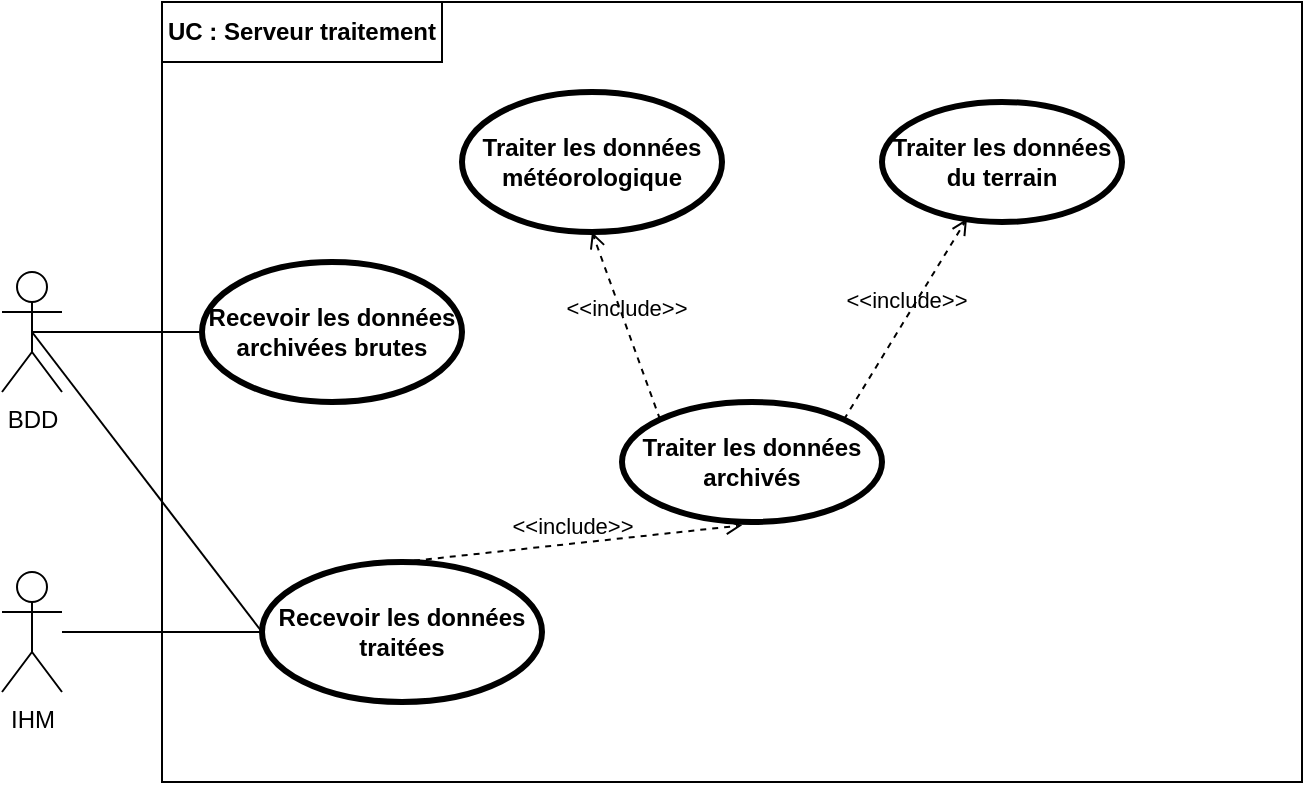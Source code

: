 <mxfile version="26.0.7">
  <diagram name="Page-1" id="W0Lm02oLrqZboVxZn0hC">
    <mxGraphModel dx="1154" dy="532" grid="1" gridSize="10" guides="1" tooltips="1" connect="1" arrows="1" fold="1" page="1" pageScale="1" pageWidth="827" pageHeight="1169" math="0" shadow="0">
      <root>
        <mxCell id="0" />
        <mxCell id="1" parent="0" />
        <mxCell id="A1wWBjNQIWdNoJpYyP1X-2" value="" style="rounded=0;whiteSpace=wrap;html=1;" parent="1" vertex="1">
          <mxGeometry x="110" y="120" width="570" height="390" as="geometry" />
        </mxCell>
        <mxCell id="A1wWBjNQIWdNoJpYyP1X-6" value="&lt;b&gt;UC : Serveur traitement&lt;/b&gt;" style="shape=partialRectangle;whiteSpace=wrap;html=1;top=0;left=0;fillColor=none;" parent="1" vertex="1">
          <mxGeometry x="110" y="120" width="140" height="30" as="geometry" />
        </mxCell>
        <mxCell id="A1wWBjNQIWdNoJpYyP1X-20" value="IHM" style="shape=umlActor;verticalLabelPosition=bottom;verticalAlign=top;html=1;outlineConnect=0;" parent="1" vertex="1">
          <mxGeometry x="30" y="405" width="30" height="60" as="geometry" />
        </mxCell>
        <mxCell id="A1wWBjNQIWdNoJpYyP1X-22" value="" style="endArrow=none;html=1;rounded=0;exitX=0;exitY=0.5;exitDx=0;exitDy=0;" parent="1" source="A1wWBjNQIWdNoJpYyP1X-30" target="A1wWBjNQIWdNoJpYyP1X-20" edge="1">
          <mxGeometry width="50" height="50" relative="1" as="geometry">
            <mxPoint x="145" y="440" as="sourcePoint" />
            <mxPoint x="410" y="270" as="targetPoint" />
          </mxGeometry>
        </mxCell>
        <mxCell id="A1wWBjNQIWdNoJpYyP1X-25" value="Recevoir les données archivées brutes" style="shape=ellipse;html=1;strokeWidth=3;fontStyle=1;whiteSpace=wrap;align=center;perimeter=ellipsePerimeter;" parent="1" vertex="1">
          <mxGeometry x="130" y="250" width="130" height="70" as="geometry" />
        </mxCell>
        <mxCell id="A1wWBjNQIWdNoJpYyP1X-26" value="" style="edgeStyle=none;html=1;endArrow=none;verticalAlign=bottom;rounded=0;exitX=0.5;exitY=0.5;exitDx=0;exitDy=0;exitPerimeter=0;" parent="1" source="ZLsyZE4Ogy_-Gi288YGF-1" target="A1wWBjNQIWdNoJpYyP1X-25" edge="1">
          <mxGeometry width="160" relative="1" as="geometry">
            <mxPoint x="765.0" y="275.0" as="sourcePoint" />
            <mxPoint x="460" y="300" as="targetPoint" />
          </mxGeometry>
        </mxCell>
        <mxCell id="A1wWBjNQIWdNoJpYyP1X-30" value="Recevoir les données traitées" style="shape=ellipse;html=1;strokeWidth=3;fontStyle=1;whiteSpace=wrap;align=center;perimeter=ellipsePerimeter;" parent="1" vertex="1">
          <mxGeometry x="160" y="400" width="140" height="70" as="geometry" />
        </mxCell>
        <mxCell id="A1wWBjNQIWdNoJpYyP1X-32" value="Traiter les données météorologique" style="shape=ellipse;html=1;strokeWidth=3;fontStyle=1;whiteSpace=wrap;align=center;perimeter=ellipsePerimeter;" parent="1" vertex="1">
          <mxGeometry x="260" y="165" width="130" height="70" as="geometry" />
        </mxCell>
        <mxCell id="A1wWBjNQIWdNoJpYyP1X-33" value="Traiter les données archivés" style="shape=ellipse;html=1;strokeWidth=3;fontStyle=1;whiteSpace=wrap;align=center;perimeter=ellipsePerimeter;" parent="1" vertex="1">
          <mxGeometry x="340" y="320" width="130" height="60" as="geometry" />
        </mxCell>
        <mxCell id="A1wWBjNQIWdNoJpYyP1X-34" value="Traiter les données du terrain" style="shape=ellipse;html=1;strokeWidth=3;fontStyle=1;whiteSpace=wrap;align=center;perimeter=ellipsePerimeter;" parent="1" vertex="1">
          <mxGeometry x="470" y="170" width="120" height="60" as="geometry" />
        </mxCell>
        <mxCell id="A1wWBjNQIWdNoJpYyP1X-37" value="&amp;lt;&amp;lt;include&amp;gt;&amp;gt;" style="edgeStyle=none;html=1;endArrow=open;verticalAlign=bottom;dashed=1;labelBackgroundColor=none;rounded=0;exitX=0.5;exitY=0;exitDx=0;exitDy=0;entryX=0.462;entryY=1.028;entryDx=0;entryDy=0;entryPerimeter=0;" parent="1" source="A1wWBjNQIWdNoJpYyP1X-30" target="A1wWBjNQIWdNoJpYyP1X-33" edge="1">
          <mxGeometry width="160" relative="1" as="geometry">
            <mxPoint x="300" y="300" as="sourcePoint" />
            <mxPoint x="460" y="300" as="targetPoint" />
          </mxGeometry>
        </mxCell>
        <mxCell id="A1wWBjNQIWdNoJpYyP1X-39" value="&amp;lt;&amp;lt;include&amp;gt;&amp;gt;" style="edgeStyle=none;html=1;endArrow=open;verticalAlign=bottom;dashed=1;labelBackgroundColor=none;rounded=0;entryX=0.5;entryY=1;entryDx=0;entryDy=0;exitX=0;exitY=0;exitDx=0;exitDy=0;" parent="1" source="A1wWBjNQIWdNoJpYyP1X-33" target="A1wWBjNQIWdNoJpYyP1X-32" edge="1">
          <mxGeometry width="160" relative="1" as="geometry">
            <mxPoint x="300" y="300" as="sourcePoint" />
            <mxPoint x="460" y="300" as="targetPoint" />
          </mxGeometry>
        </mxCell>
        <mxCell id="A1wWBjNQIWdNoJpYyP1X-40" value="&amp;lt;&amp;lt;include&amp;gt;&amp;gt;" style="edgeStyle=none;html=1;endArrow=open;verticalAlign=bottom;dashed=1;labelBackgroundColor=none;rounded=0;entryX=0.354;entryY=0.972;entryDx=0;entryDy=0;exitX=1;exitY=0;exitDx=0;exitDy=0;entryPerimeter=0;" parent="1" source="A1wWBjNQIWdNoJpYyP1X-33" target="A1wWBjNQIWdNoJpYyP1X-34" edge="1">
          <mxGeometry width="160" relative="1" as="geometry">
            <mxPoint x="300" y="300" as="sourcePoint" />
            <mxPoint x="460" y="300" as="targetPoint" />
          </mxGeometry>
        </mxCell>
        <mxCell id="Ze8LSPRn_UsV28VfCGuE-2" value="" style="endArrow=none;html=1;rounded=0;exitX=0;exitY=0.5;exitDx=0;exitDy=0;entryX=0.5;entryY=0.5;entryDx=0;entryDy=0;entryPerimeter=0;" parent="1" source="A1wWBjNQIWdNoJpYyP1X-30" target="ZLsyZE4Ogy_-Gi288YGF-1" edge="1">
          <mxGeometry width="50" height="50" relative="1" as="geometry">
            <mxPoint x="470" y="400" as="sourcePoint" />
            <mxPoint x="60" y="300" as="targetPoint" />
          </mxGeometry>
        </mxCell>
        <mxCell id="ZLsyZE4Ogy_-Gi288YGF-1" value="BDD" style="shape=umlActor;verticalLabelPosition=bottom;verticalAlign=top;html=1;outlineConnect=0;" vertex="1" parent="1">
          <mxGeometry x="30" y="255" width="30" height="60" as="geometry" />
        </mxCell>
      </root>
    </mxGraphModel>
  </diagram>
</mxfile>
